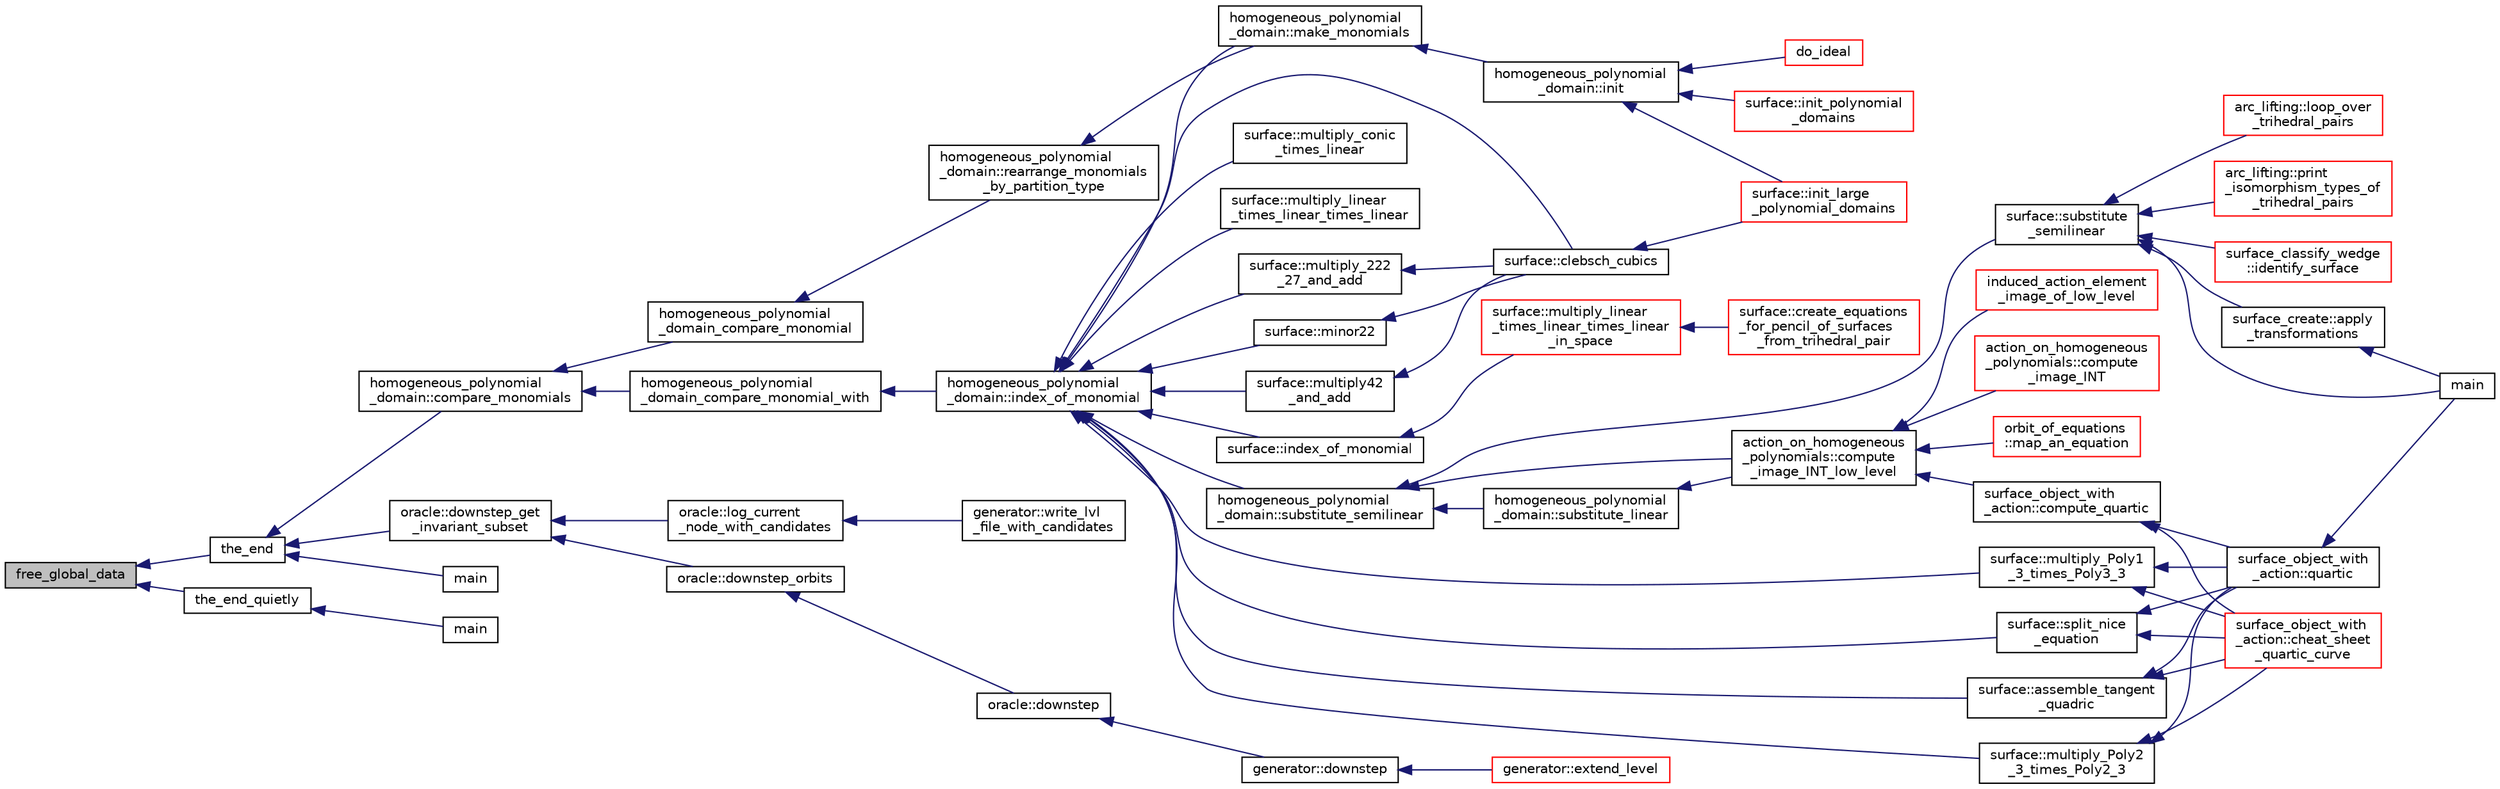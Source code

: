 digraph "free_global_data"
{
  edge [fontname="Helvetica",fontsize="10",labelfontname="Helvetica",labelfontsize="10"];
  node [fontname="Helvetica",fontsize="10",shape=record];
  rankdir="LR";
  Node50 [label="free_global_data",height=0.2,width=0.4,color="black", fillcolor="grey75", style="filled", fontcolor="black"];
  Node50 -> Node51 [dir="back",color="midnightblue",fontsize="10",style="solid",fontname="Helvetica"];
  Node51 [label="the_end",height=0.2,width=0.4,color="black", fillcolor="white", style="filled",URL="$d3/dfb/discreta__global_8_c.html#a3ebbd3ccb665a9f78deaa7408577b60c"];
  Node51 -> Node52 [dir="back",color="midnightblue",fontsize="10",style="solid",fontname="Helvetica"];
  Node52 [label="main",height=0.2,width=0.4,color="black", fillcolor="white", style="filled",URL="$d2/d11/codes_8h.html#a217dbf8b442f20279ea00b898af96f52"];
  Node51 -> Node53 [dir="back",color="midnightblue",fontsize="10",style="solid",fontname="Helvetica"];
  Node53 [label="homogeneous_polynomial\l_domain::compare_monomials",height=0.2,width=0.4,color="black", fillcolor="white", style="filled",URL="$d2/da7/classhomogeneous__polynomial__domain.html#a05c5959cb62502954c9cf93a85b8c019"];
  Node53 -> Node54 [dir="back",color="midnightblue",fontsize="10",style="solid",fontname="Helvetica"];
  Node54 [label="homogeneous_polynomial\l_domain_compare_monomial_with",height=0.2,width=0.4,color="black", fillcolor="white", style="filled",URL="$dd/db5/homogeneous__polynomial__domain_8_c.html#a0a0f8d40815145e0aceceabebad8d63d"];
  Node54 -> Node55 [dir="back",color="midnightblue",fontsize="10",style="solid",fontname="Helvetica"];
  Node55 [label="homogeneous_polynomial\l_domain::index_of_monomial",height=0.2,width=0.4,color="black", fillcolor="white", style="filled",URL="$d2/da7/classhomogeneous__polynomial__domain.html#a3fad3fb2b940014fcfece1cebfbfa3ae"];
  Node55 -> Node56 [dir="back",color="midnightblue",fontsize="10",style="solid",fontname="Helvetica"];
  Node56 [label="homogeneous_polynomial\l_domain::make_monomials",height=0.2,width=0.4,color="black", fillcolor="white", style="filled",URL="$d2/da7/classhomogeneous__polynomial__domain.html#a467ad10c570859dbcf637a43993ceb57"];
  Node56 -> Node57 [dir="back",color="midnightblue",fontsize="10",style="solid",fontname="Helvetica"];
  Node57 [label="homogeneous_polynomial\l_domain::init",height=0.2,width=0.4,color="black", fillcolor="white", style="filled",URL="$d2/da7/classhomogeneous__polynomial__domain.html#ad7d4e08b895afb895147322732228d3a"];
  Node57 -> Node58 [dir="back",color="midnightblue",fontsize="10",style="solid",fontname="Helvetica"];
  Node58 [label="do_ideal",height=0.2,width=0.4,color="red", fillcolor="white", style="filled",URL="$d4/d67/geometry_8h.html#a719f98ff45a1f8cbe0ff10a1954f0893"];
  Node57 -> Node60 [dir="back",color="midnightblue",fontsize="10",style="solid",fontname="Helvetica"];
  Node60 [label="surface::init_polynomial\l_domains",height=0.2,width=0.4,color="red", fillcolor="white", style="filled",URL="$d5/d88/classsurface.html#a1f13f4c6bdc98d14920a2644a52f8bb6"];
  Node57 -> Node67 [dir="back",color="midnightblue",fontsize="10",style="solid",fontname="Helvetica"];
  Node67 [label="surface::init_large\l_polynomial_domains",height=0.2,width=0.4,color="red", fillcolor="white", style="filled",URL="$d5/d88/classsurface.html#a4bed81f2918efe941518ab28d9a695d2"];
  Node55 -> Node68 [dir="back",color="midnightblue",fontsize="10",style="solid",fontname="Helvetica"];
  Node68 [label="homogeneous_polynomial\l_domain::substitute_semilinear",height=0.2,width=0.4,color="black", fillcolor="white", style="filled",URL="$d2/da7/classhomogeneous__polynomial__domain.html#ae16fefaacc3385f9f385d1dd6df7ea4d"];
  Node68 -> Node69 [dir="back",color="midnightblue",fontsize="10",style="solid",fontname="Helvetica"];
  Node69 [label="homogeneous_polynomial\l_domain::substitute_linear",height=0.2,width=0.4,color="black", fillcolor="white", style="filled",URL="$d2/da7/classhomogeneous__polynomial__domain.html#a236cbf545622995b80f5eb10a9f86c31"];
  Node69 -> Node70 [dir="back",color="midnightblue",fontsize="10",style="solid",fontname="Helvetica"];
  Node70 [label="action_on_homogeneous\l_polynomials::compute\l_image_INT_low_level",height=0.2,width=0.4,color="black", fillcolor="white", style="filled",URL="$d5/dd4/classaction__on__homogeneous__polynomials.html#af4370de2c8dcb590c4b186457881f038"];
  Node70 -> Node71 [dir="back",color="midnightblue",fontsize="10",style="solid",fontname="Helvetica"];
  Node71 [label="induced_action_element\l_image_of_low_level",height=0.2,width=0.4,color="red", fillcolor="white", style="filled",URL="$d3/d27/interface_8_c.html#aa4bc5f68829829d9a41223c260c658c5"];
  Node70 -> Node276 [dir="back",color="midnightblue",fontsize="10",style="solid",fontname="Helvetica"];
  Node276 [label="action_on_homogeneous\l_polynomials::compute\l_image_INT",height=0.2,width=0.4,color="red", fillcolor="white", style="filled",URL="$d5/dd4/classaction__on__homogeneous__polynomials.html#a84c216eed330590e9ede771b560869ac"];
  Node70 -> Node278 [dir="back",color="midnightblue",fontsize="10",style="solid",fontname="Helvetica"];
  Node278 [label="surface_object_with\l_action::compute_quartic",height=0.2,width=0.4,color="black", fillcolor="white", style="filled",URL="$db/d28/classsurface__object__with__action.html#a81b56bce88b110aa6b38cfd4dce46122"];
  Node278 -> Node279 [dir="back",color="midnightblue",fontsize="10",style="solid",fontname="Helvetica"];
  Node279 [label="surface_object_with\l_action::quartic",height=0.2,width=0.4,color="black", fillcolor="white", style="filled",URL="$db/d28/classsurface__object__with__action.html#a0143b698eb050332a79ed95f7d274ada"];
  Node279 -> Node66 [dir="back",color="midnightblue",fontsize="10",style="solid",fontname="Helvetica"];
  Node66 [label="main",height=0.2,width=0.4,color="black", fillcolor="white", style="filled",URL="$d2/dfa/create__surface__main_8_c.html#a217dbf8b442f20279ea00b898af96f52"];
  Node278 -> Node280 [dir="back",color="midnightblue",fontsize="10",style="solid",fontname="Helvetica"];
  Node280 [label="surface_object_with\l_action::cheat_sheet\l_quartic_curve",height=0.2,width=0.4,color="red", fillcolor="white", style="filled",URL="$db/d28/classsurface__object__with__action.html#a7f42e37fc76dd9b6b113e35c2b886b36"];
  Node70 -> Node282 [dir="back",color="midnightblue",fontsize="10",style="solid",fontname="Helvetica"];
  Node282 [label="orbit_of_equations\l::map_an_equation",height=0.2,width=0.4,color="red", fillcolor="white", style="filled",URL="$dd/d23/classorbit__of__equations.html#a2e38752d8c03f4284edce9c6da70b956"];
  Node68 -> Node287 [dir="back",color="midnightblue",fontsize="10",style="solid",fontname="Helvetica"];
  Node287 [label="surface::substitute\l_semilinear",height=0.2,width=0.4,color="black", fillcolor="white", style="filled",URL="$d5/d88/classsurface.html#a7b34e4c561adbe664a4b0ba6711df457"];
  Node287 -> Node66 [dir="back",color="midnightblue",fontsize="10",style="solid",fontname="Helvetica"];
  Node287 -> Node288 [dir="back",color="midnightblue",fontsize="10",style="solid",fontname="Helvetica"];
  Node288 [label="arc_lifting::loop_over\l_trihedral_pairs",height=0.2,width=0.4,color="red", fillcolor="white", style="filled",URL="$dc/db7/classarc__lifting.html#a30126f5ed4126d604c191aa4d1f7505a"];
  Node287 -> Node292 [dir="back",color="midnightblue",fontsize="10",style="solid",fontname="Helvetica"];
  Node292 [label="arc_lifting::print\l_isomorphism_types_of\l_trihedral_pairs",height=0.2,width=0.4,color="red", fillcolor="white", style="filled",URL="$dc/db7/classarc__lifting.html#ac2ea90f2acf97c870a7f46f7b125b8b7"];
  Node287 -> Node294 [dir="back",color="midnightblue",fontsize="10",style="solid",fontname="Helvetica"];
  Node294 [label="surface_classify_wedge\l::identify_surface",height=0.2,width=0.4,color="red", fillcolor="white", style="filled",URL="$d7/d5c/classsurface__classify__wedge.html#a0ee820a0324434792bd5362b4606de80"];
  Node287 -> Node296 [dir="back",color="midnightblue",fontsize="10",style="solid",fontname="Helvetica"];
  Node296 [label="surface_create::apply\l_transformations",height=0.2,width=0.4,color="black", fillcolor="white", style="filled",URL="$de/da4/classsurface__create.html#a880646331f352cb7112dbd4c56e5ac57"];
  Node296 -> Node66 [dir="back",color="midnightblue",fontsize="10",style="solid",fontname="Helvetica"];
  Node68 -> Node70 [dir="back",color="midnightblue",fontsize="10",style="solid",fontname="Helvetica"];
  Node55 -> Node297 [dir="back",color="midnightblue",fontsize="10",style="solid",fontname="Helvetica"];
  Node297 [label="surface::index_of_monomial",height=0.2,width=0.4,color="black", fillcolor="white", style="filled",URL="$d5/d88/classsurface.html#a121f8ba1f05712475aa758f7152f4ce5"];
  Node297 -> Node298 [dir="back",color="midnightblue",fontsize="10",style="solid",fontname="Helvetica"];
  Node298 [label="surface::multiply_linear\l_times_linear_times_linear\l_in_space",height=0.2,width=0.4,color="red", fillcolor="white", style="filled",URL="$d5/d88/classsurface.html#abcbac4f9bd652897db85be7bf17abf62"];
  Node298 -> Node299 [dir="back",color="midnightblue",fontsize="10",style="solid",fontname="Helvetica"];
  Node299 [label="surface::create_equations\l_for_pencil_of_surfaces\l_from_trihedral_pair",height=0.2,width=0.4,color="red", fillcolor="white", style="filled",URL="$d5/d88/classsurface.html#a3bdfac2b8808cb00eb11e54d38e45039"];
  Node55 -> Node307 [dir="back",color="midnightblue",fontsize="10",style="solid",fontname="Helvetica"];
  Node307 [label="surface::multiply_conic\l_times_linear",height=0.2,width=0.4,color="black", fillcolor="white", style="filled",URL="$d5/d88/classsurface.html#a916614262f53278058e7108aeaf145dc"];
  Node55 -> Node308 [dir="back",color="midnightblue",fontsize="10",style="solid",fontname="Helvetica"];
  Node308 [label="surface::multiply_linear\l_times_linear_times_linear",height=0.2,width=0.4,color="black", fillcolor="white", style="filled",URL="$d5/d88/classsurface.html#a452f6857968bb85f49f2f204680fb8e5"];
  Node55 -> Node309 [dir="back",color="midnightblue",fontsize="10",style="solid",fontname="Helvetica"];
  Node309 [label="surface::multiply_Poly2\l_3_times_Poly2_3",height=0.2,width=0.4,color="black", fillcolor="white", style="filled",URL="$d5/d88/classsurface.html#adb65ce8845726835c206e4476f5a80d3"];
  Node309 -> Node279 [dir="back",color="midnightblue",fontsize="10",style="solid",fontname="Helvetica"];
  Node309 -> Node280 [dir="back",color="midnightblue",fontsize="10",style="solid",fontname="Helvetica"];
  Node55 -> Node310 [dir="back",color="midnightblue",fontsize="10",style="solid",fontname="Helvetica"];
  Node310 [label="surface::multiply_Poly1\l_3_times_Poly3_3",height=0.2,width=0.4,color="black", fillcolor="white", style="filled",URL="$d5/d88/classsurface.html#a917115f60a2e692c83431909e504dfd9"];
  Node310 -> Node279 [dir="back",color="midnightblue",fontsize="10",style="solid",fontname="Helvetica"];
  Node310 -> Node280 [dir="back",color="midnightblue",fontsize="10",style="solid",fontname="Helvetica"];
  Node55 -> Node311 [dir="back",color="midnightblue",fontsize="10",style="solid",fontname="Helvetica"];
  Node311 [label="surface::clebsch_cubics",height=0.2,width=0.4,color="black", fillcolor="white", style="filled",URL="$d5/d88/classsurface.html#aac49a34b771fffc48f3650861c3684ab"];
  Node311 -> Node67 [dir="back",color="midnightblue",fontsize="10",style="solid",fontname="Helvetica"];
  Node55 -> Node312 [dir="back",color="midnightblue",fontsize="10",style="solid",fontname="Helvetica"];
  Node312 [label="surface::multiply_222\l_27_and_add",height=0.2,width=0.4,color="black", fillcolor="white", style="filled",URL="$d5/d88/classsurface.html#ae55d550aa63616f48c1b6348ae0fdfab"];
  Node312 -> Node311 [dir="back",color="midnightblue",fontsize="10",style="solid",fontname="Helvetica"];
  Node55 -> Node313 [dir="back",color="midnightblue",fontsize="10",style="solid",fontname="Helvetica"];
  Node313 [label="surface::minor22",height=0.2,width=0.4,color="black", fillcolor="white", style="filled",URL="$d5/d88/classsurface.html#a92bcacad9efa59d8a6afc68d5b3312f9"];
  Node313 -> Node311 [dir="back",color="midnightblue",fontsize="10",style="solid",fontname="Helvetica"];
  Node55 -> Node314 [dir="back",color="midnightblue",fontsize="10",style="solid",fontname="Helvetica"];
  Node314 [label="surface::multiply42\l_and_add",height=0.2,width=0.4,color="black", fillcolor="white", style="filled",URL="$d5/d88/classsurface.html#a3556917614250f9150bdf69f525a18d2"];
  Node314 -> Node311 [dir="back",color="midnightblue",fontsize="10",style="solid",fontname="Helvetica"];
  Node55 -> Node315 [dir="back",color="midnightblue",fontsize="10",style="solid",fontname="Helvetica"];
  Node315 [label="surface::split_nice\l_equation",height=0.2,width=0.4,color="black", fillcolor="white", style="filled",URL="$d5/d88/classsurface.html#a5d670fff3513ca4261aeb0fe95b6771c"];
  Node315 -> Node279 [dir="back",color="midnightblue",fontsize="10",style="solid",fontname="Helvetica"];
  Node315 -> Node280 [dir="back",color="midnightblue",fontsize="10",style="solid",fontname="Helvetica"];
  Node55 -> Node316 [dir="back",color="midnightblue",fontsize="10",style="solid",fontname="Helvetica"];
  Node316 [label="surface::assemble_tangent\l_quadric",height=0.2,width=0.4,color="black", fillcolor="white", style="filled",URL="$d5/d88/classsurface.html#ae14b94847bf8bd92bc6af58b31884cdc"];
  Node316 -> Node279 [dir="back",color="midnightblue",fontsize="10",style="solid",fontname="Helvetica"];
  Node316 -> Node280 [dir="back",color="midnightblue",fontsize="10",style="solid",fontname="Helvetica"];
  Node53 -> Node317 [dir="back",color="midnightblue",fontsize="10",style="solid",fontname="Helvetica"];
  Node317 [label="homogeneous_polynomial\l_domain_compare_monomial",height=0.2,width=0.4,color="black", fillcolor="white", style="filled",URL="$dd/db5/homogeneous__polynomial__domain_8_c.html#aeeedb1f60479ef2d28468b061b654113"];
  Node317 -> Node318 [dir="back",color="midnightblue",fontsize="10",style="solid",fontname="Helvetica"];
  Node318 [label="homogeneous_polynomial\l_domain::rearrange_monomials\l_by_partition_type",height=0.2,width=0.4,color="black", fillcolor="white", style="filled",URL="$d2/da7/classhomogeneous__polynomial__domain.html#af774250d5c1bd555c0ea55f2aaafad10"];
  Node318 -> Node56 [dir="back",color="midnightblue",fontsize="10",style="solid",fontname="Helvetica"];
  Node51 -> Node319 [dir="back",color="midnightblue",fontsize="10",style="solid",fontname="Helvetica"];
  Node319 [label="oracle::downstep_get\l_invariant_subset",height=0.2,width=0.4,color="black", fillcolor="white", style="filled",URL="$d7/da7/classoracle.html#ae2540e94ee617a407069f976739cfd71"];
  Node319 -> Node320 [dir="back",color="midnightblue",fontsize="10",style="solid",fontname="Helvetica"];
  Node320 [label="oracle::log_current\l_node_with_candidates",height=0.2,width=0.4,color="black", fillcolor="white", style="filled",URL="$d7/da7/classoracle.html#af54e0dc5a80b11489a5335006f33ca63"];
  Node320 -> Node321 [dir="back",color="midnightblue",fontsize="10",style="solid",fontname="Helvetica"];
  Node321 [label="generator::write_lvl\l_file_with_candidates",height=0.2,width=0.4,color="black", fillcolor="white", style="filled",URL="$d7/d73/classgenerator.html#af3de7a4ba5e1075faa23d47d4c31ca55"];
  Node319 -> Node205 [dir="back",color="midnightblue",fontsize="10",style="solid",fontname="Helvetica"];
  Node205 [label="oracle::downstep_orbits",height=0.2,width=0.4,color="black", fillcolor="white", style="filled",URL="$d7/da7/classoracle.html#a65ea623f3a7b2e3dba4e29638207bc53"];
  Node205 -> Node206 [dir="back",color="midnightblue",fontsize="10",style="solid",fontname="Helvetica"];
  Node206 [label="oracle::downstep",height=0.2,width=0.4,color="black", fillcolor="white", style="filled",URL="$d7/da7/classoracle.html#a4fbc6710b45e5af5c2fb5bc3aa6d3bb1"];
  Node206 -> Node153 [dir="back",color="midnightblue",fontsize="10",style="solid",fontname="Helvetica"];
  Node153 [label="generator::downstep",height=0.2,width=0.4,color="black", fillcolor="white", style="filled",URL="$d7/d73/classgenerator.html#ad90bc284af0b5f5beae960a0bd7a5b43"];
  Node153 -> Node91 [dir="back",color="midnightblue",fontsize="10",style="solid",fontname="Helvetica"];
  Node91 [label="generator::extend_level",height=0.2,width=0.4,color="red", fillcolor="white", style="filled",URL="$d7/d73/classgenerator.html#a91b84d80ccec0cd2136bc221c30e0f8e"];
  Node50 -> Node322 [dir="back",color="midnightblue",fontsize="10",style="solid",fontname="Helvetica"];
  Node322 [label="the_end_quietly",height=0.2,width=0.4,color="black", fillcolor="white", style="filled",URL="$d3/dfb/discreta__global_8_c.html#a4a9acf1e6b9ac9542ac082d98225981a"];
  Node322 -> Node323 [dir="back",color="midnightblue",fontsize="10",style="solid",fontname="Helvetica"];
  Node323 [label="main",height=0.2,width=0.4,color="black", fillcolor="white", style="filled",URL="$de/d10/hamming_8_c.html#a3c04138a5bfe5d72780bb7e82a18e627"];
}
